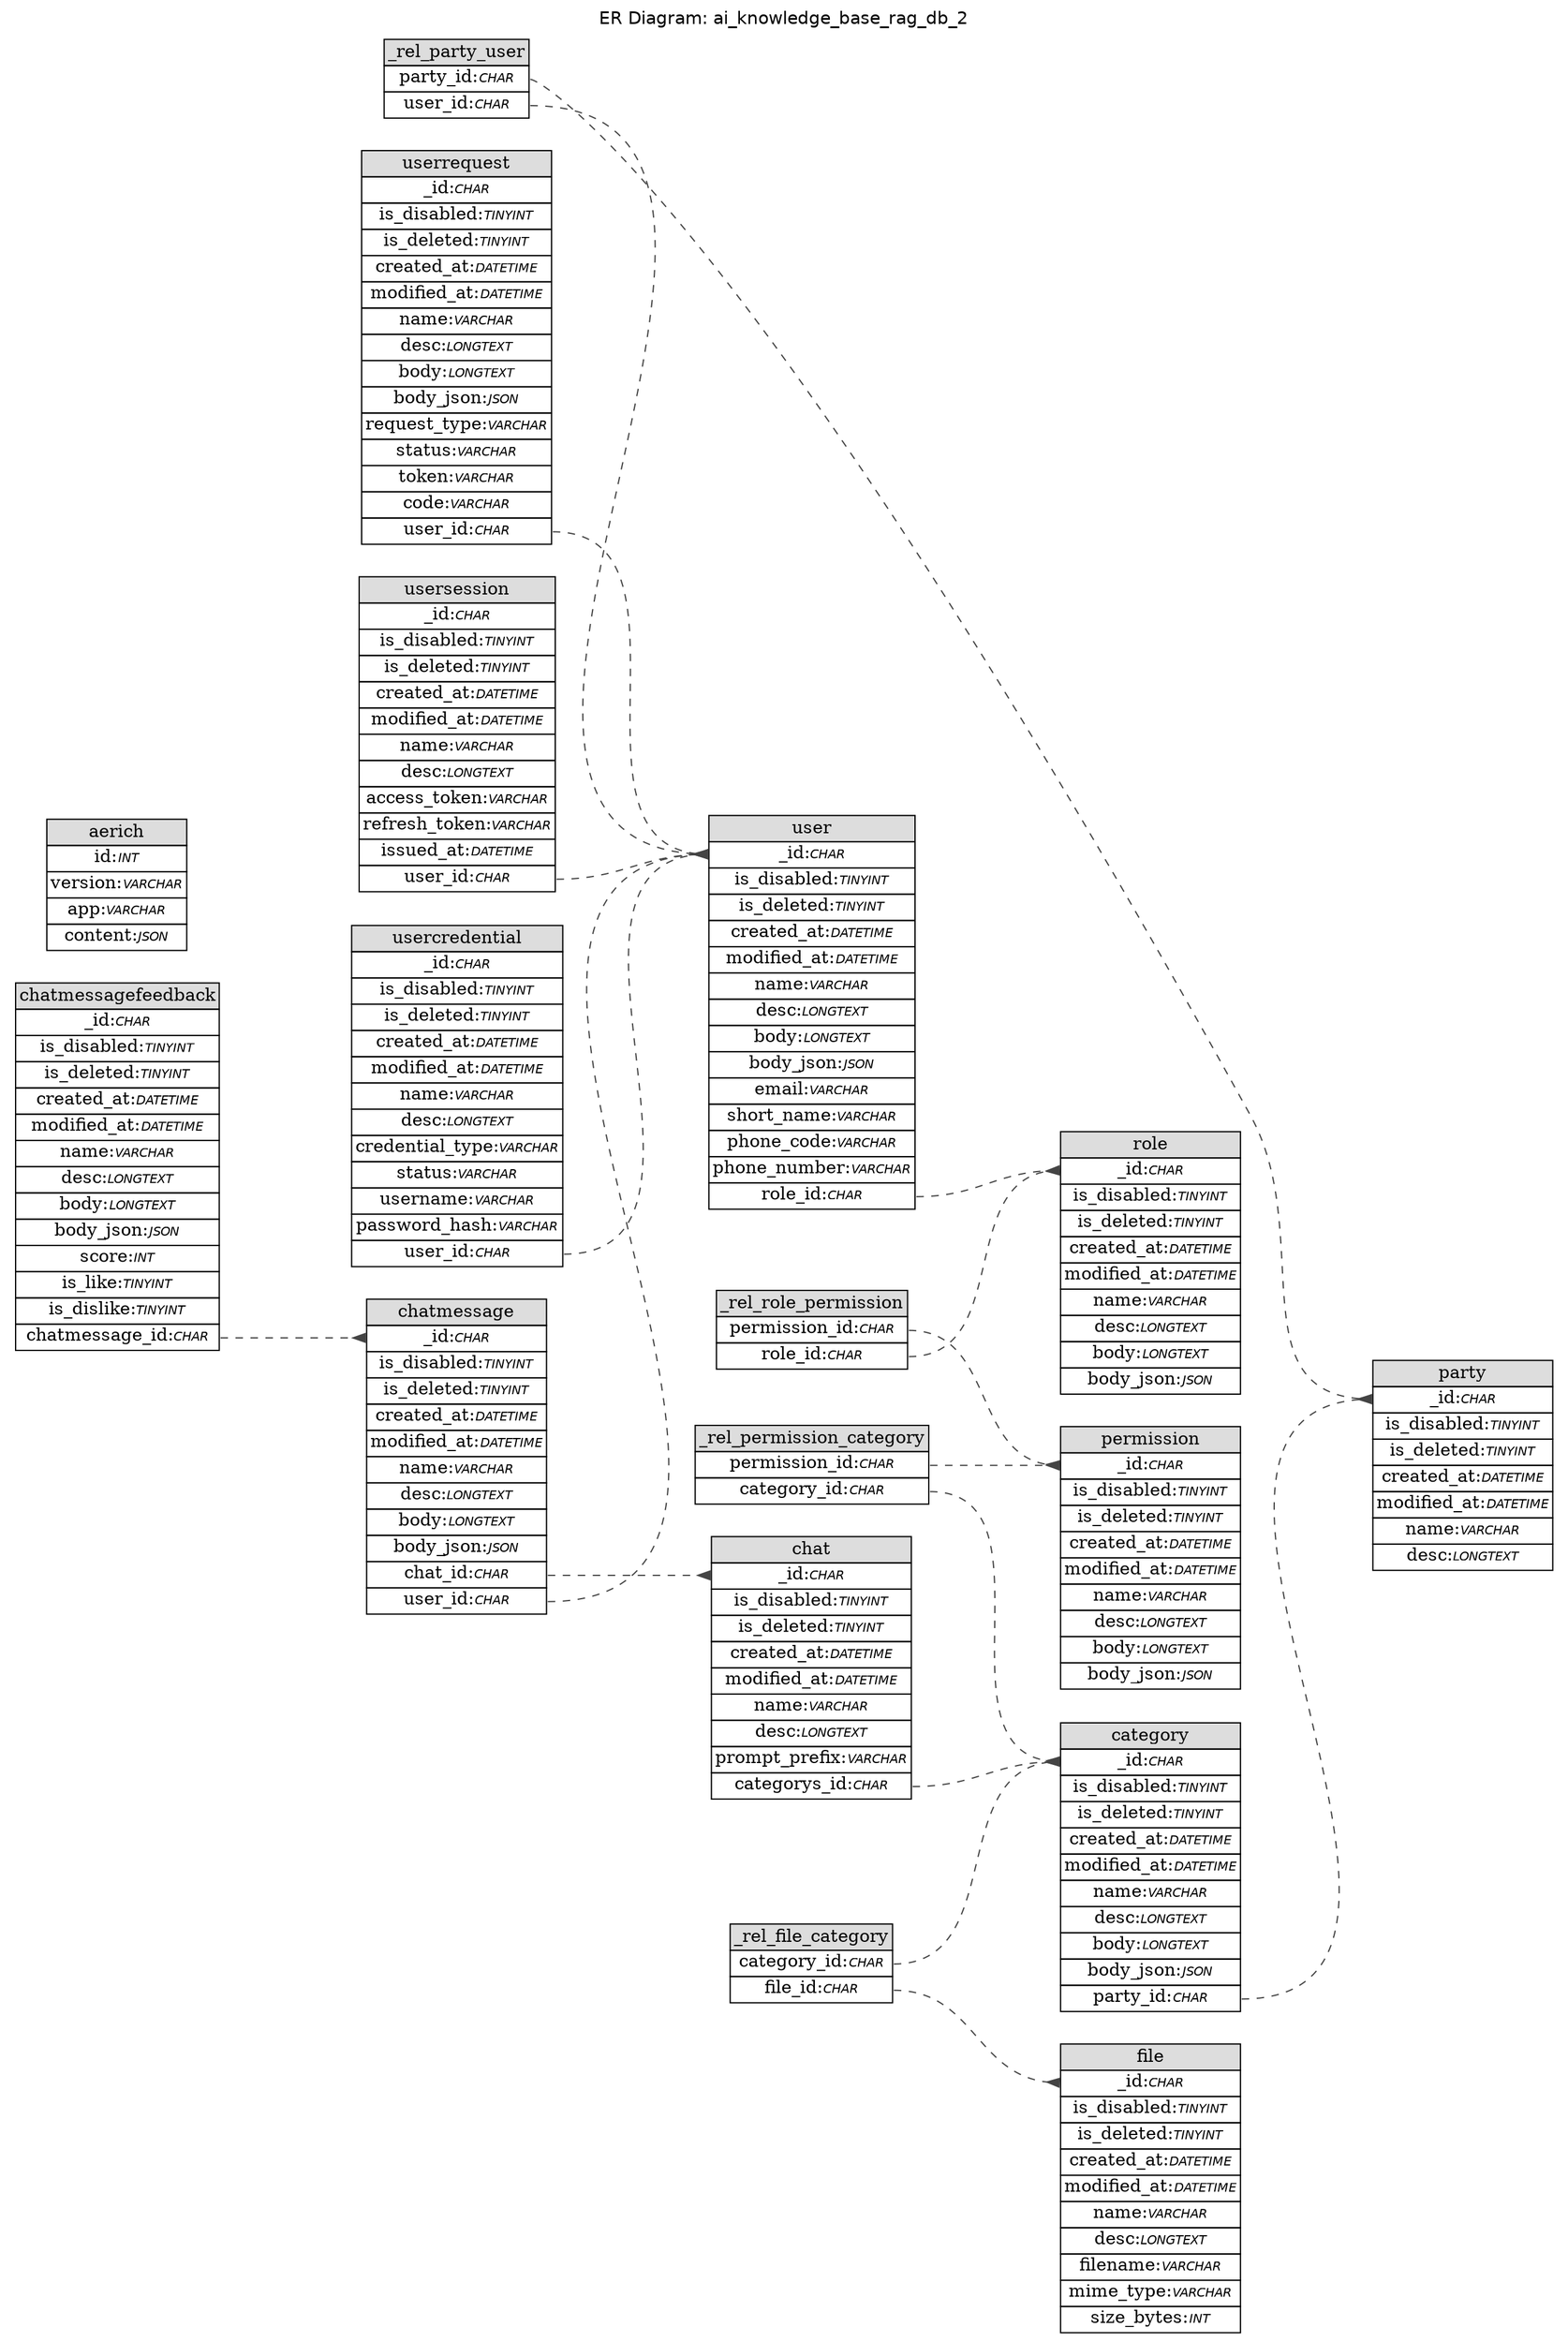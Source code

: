 // ************************************************************
// Generated by: Sequel Ace
// Version 20062
//
// https://sequel-ace.com/
// https://github.com/Sequel-Ace/Sequel-Ace
//
// Host: octopus-tech.com (MySQL 8.2.0)
// Database: ai_knowledge_base_rag_db_2
// Generation Time: 2024-04-25 09:41:25 +0000
// ************************************************************

digraph "Database Structure" {
	label = "ER Diagram: ai_knowledge_base_rag_db_2";
	labelloc = t;
	compound = true;
	node [ shape = record ];
	fontname = "Helvetica";
	ranksep = 1.25;
	rankdir = LR;
	subgraph "table__rel_file_category" {
		node [ shape = "plaintext" ];
		"_rel_file_category" [ label=<
			<TABLE BORDER="0" CELLSPACING="0" CELLBORDER="1">
			<TR><TD COLSPAN="3" BGCOLOR="#DDDDDD">_rel_file_category</TD></TR>
			<TR><TD COLSPAN="3" PORT="category_id">category_id:<FONT FACE="Helvetica-Oblique" POINT-SIZE="10">CHAR</FONT></TD></TR>
			<TR><TD COLSPAN="3" PORT="file_id">file_id:<FONT FACE="Helvetica-Oblique" POINT-SIZE="10">CHAR</FONT></TD></TR>
			</TABLE>>
		];
	}
	subgraph "table__rel_party_user" {
		node [ shape = "plaintext" ];
		"_rel_party_user" [ label=<
			<TABLE BORDER="0" CELLSPACING="0" CELLBORDER="1">
			<TR><TD COLSPAN="3" BGCOLOR="#DDDDDD">_rel_party_user</TD></TR>
			<TR><TD COLSPAN="3" PORT="party_id">party_id:<FONT FACE="Helvetica-Oblique" POINT-SIZE="10">CHAR</FONT></TD></TR>
			<TR><TD COLSPAN="3" PORT="user_id">user_id:<FONT FACE="Helvetica-Oblique" POINT-SIZE="10">CHAR</FONT></TD></TR>
			</TABLE>>
		];
	}
	subgraph "table__rel_permission_category" {
		node [ shape = "plaintext" ];
		"_rel_permission_category" [ label=<
			<TABLE BORDER="0" CELLSPACING="0" CELLBORDER="1">
			<TR><TD COLSPAN="3" BGCOLOR="#DDDDDD">_rel_permission_category</TD></TR>
			<TR><TD COLSPAN="3" PORT="permission_id">permission_id:<FONT FACE="Helvetica-Oblique" POINT-SIZE="10">CHAR</FONT></TD></TR>
			<TR><TD COLSPAN="3" PORT="category_id">category_id:<FONT FACE="Helvetica-Oblique" POINT-SIZE="10">CHAR</FONT></TD></TR>
			</TABLE>>
		];
	}
	subgraph "table__rel_role_permission" {
		node [ shape = "plaintext" ];
		"_rel_role_permission" [ label=<
			<TABLE BORDER="0" CELLSPACING="0" CELLBORDER="1">
			<TR><TD COLSPAN="3" BGCOLOR="#DDDDDD">_rel_role_permission</TD></TR>
			<TR><TD COLSPAN="3" PORT="permission_id">permission_id:<FONT FACE="Helvetica-Oblique" POINT-SIZE="10">CHAR</FONT></TD></TR>
			<TR><TD COLSPAN="3" PORT="role_id">role_id:<FONT FACE="Helvetica-Oblique" POINT-SIZE="10">CHAR</FONT></TD></TR>
			</TABLE>>
		];
	}
	subgraph "table_aerich" {
		node [ shape = "plaintext" ];
		"aerich" [ label=<
			<TABLE BORDER="0" CELLSPACING="0" CELLBORDER="1">
			<TR><TD COLSPAN="3" BGCOLOR="#DDDDDD">aerich</TD></TR>
			<TR><TD COLSPAN="3" PORT="id">id:<FONT FACE="Helvetica-Oblique" POINT-SIZE="10">INT</FONT></TD></TR>
			<TR><TD COLSPAN="3" PORT="version">version:<FONT FACE="Helvetica-Oblique" POINT-SIZE="10">VARCHAR</FONT></TD></TR>
			<TR><TD COLSPAN="3" PORT="app">app:<FONT FACE="Helvetica-Oblique" POINT-SIZE="10">VARCHAR</FONT></TD></TR>
			<TR><TD COLSPAN="3" PORT="content">content:<FONT FACE="Helvetica-Oblique" POINT-SIZE="10">JSON</FONT></TD></TR>
			</TABLE>>
		];
	}
	subgraph "table_category" {
		node [ shape = "plaintext" ];
		"category" [ label=<
			<TABLE BORDER="0" CELLSPACING="0" CELLBORDER="1">
			<TR><TD COLSPAN="3" BGCOLOR="#DDDDDD">category</TD></TR>
			<TR><TD COLSPAN="3" PORT="_id">_id:<FONT FACE="Helvetica-Oblique" POINT-SIZE="10">CHAR</FONT></TD></TR>
			<TR><TD COLSPAN="3" PORT="is_disabled">is_disabled:<FONT FACE="Helvetica-Oblique" POINT-SIZE="10">TINYINT</FONT></TD></TR>
			<TR><TD COLSPAN="3" PORT="is_deleted">is_deleted:<FONT FACE="Helvetica-Oblique" POINT-SIZE="10">TINYINT</FONT></TD></TR>
			<TR><TD COLSPAN="3" PORT="created_at">created_at:<FONT FACE="Helvetica-Oblique" POINT-SIZE="10">DATETIME</FONT></TD></TR>
			<TR><TD COLSPAN="3" PORT="modified_at">modified_at:<FONT FACE="Helvetica-Oblique" POINT-SIZE="10">DATETIME</FONT></TD></TR>
			<TR><TD COLSPAN="3" PORT="name">name:<FONT FACE="Helvetica-Oblique" POINT-SIZE="10">VARCHAR</FONT></TD></TR>
			<TR><TD COLSPAN="3" PORT="desc">desc:<FONT FACE="Helvetica-Oblique" POINT-SIZE="10">LONGTEXT</FONT></TD></TR>
			<TR><TD COLSPAN="3" PORT="body">body:<FONT FACE="Helvetica-Oblique" POINT-SIZE="10">LONGTEXT</FONT></TD></TR>
			<TR><TD COLSPAN="3" PORT="body_json">body_json:<FONT FACE="Helvetica-Oblique" POINT-SIZE="10">JSON</FONT></TD></TR>
			<TR><TD COLSPAN="3" PORT="party_id">party_id:<FONT FACE="Helvetica-Oblique" POINT-SIZE="10">CHAR</FONT></TD></TR>
			</TABLE>>
		];
	}
	subgraph "table_chat" {
		node [ shape = "plaintext" ];
		"chat" [ label=<
			<TABLE BORDER="0" CELLSPACING="0" CELLBORDER="1">
			<TR><TD COLSPAN="3" BGCOLOR="#DDDDDD">chat</TD></TR>
			<TR><TD COLSPAN="3" PORT="_id">_id:<FONT FACE="Helvetica-Oblique" POINT-SIZE="10">CHAR</FONT></TD></TR>
			<TR><TD COLSPAN="3" PORT="is_disabled">is_disabled:<FONT FACE="Helvetica-Oblique" POINT-SIZE="10">TINYINT</FONT></TD></TR>
			<TR><TD COLSPAN="3" PORT="is_deleted">is_deleted:<FONT FACE="Helvetica-Oblique" POINT-SIZE="10">TINYINT</FONT></TD></TR>
			<TR><TD COLSPAN="3" PORT="created_at">created_at:<FONT FACE="Helvetica-Oblique" POINT-SIZE="10">DATETIME</FONT></TD></TR>
			<TR><TD COLSPAN="3" PORT="modified_at">modified_at:<FONT FACE="Helvetica-Oblique" POINT-SIZE="10">DATETIME</FONT></TD></TR>
			<TR><TD COLSPAN="3" PORT="name">name:<FONT FACE="Helvetica-Oblique" POINT-SIZE="10">VARCHAR</FONT></TD></TR>
			<TR><TD COLSPAN="3" PORT="desc">desc:<FONT FACE="Helvetica-Oblique" POINT-SIZE="10">LONGTEXT</FONT></TD></TR>
			<TR><TD COLSPAN="3" PORT="prompt_prefix">prompt_prefix:<FONT FACE="Helvetica-Oblique" POINT-SIZE="10">VARCHAR</FONT></TD></TR>
			<TR><TD COLSPAN="3" PORT="categorys_id">categorys_id:<FONT FACE="Helvetica-Oblique" POINT-SIZE="10">CHAR</FONT></TD></TR>
			</TABLE>>
		];
	}
	subgraph "table_chatmessage" {
		node [ shape = "plaintext" ];
		"chatmessage" [ label=<
			<TABLE BORDER="0" CELLSPACING="0" CELLBORDER="1">
			<TR><TD COLSPAN="3" BGCOLOR="#DDDDDD">chatmessage</TD></TR>
			<TR><TD COLSPAN="3" PORT="_id">_id:<FONT FACE="Helvetica-Oblique" POINT-SIZE="10">CHAR</FONT></TD></TR>
			<TR><TD COLSPAN="3" PORT="is_disabled">is_disabled:<FONT FACE="Helvetica-Oblique" POINT-SIZE="10">TINYINT</FONT></TD></TR>
			<TR><TD COLSPAN="3" PORT="is_deleted">is_deleted:<FONT FACE="Helvetica-Oblique" POINT-SIZE="10">TINYINT</FONT></TD></TR>
			<TR><TD COLSPAN="3" PORT="created_at">created_at:<FONT FACE="Helvetica-Oblique" POINT-SIZE="10">DATETIME</FONT></TD></TR>
			<TR><TD COLSPAN="3" PORT="modified_at">modified_at:<FONT FACE="Helvetica-Oblique" POINT-SIZE="10">DATETIME</FONT></TD></TR>
			<TR><TD COLSPAN="3" PORT="name">name:<FONT FACE="Helvetica-Oblique" POINT-SIZE="10">VARCHAR</FONT></TD></TR>
			<TR><TD COLSPAN="3" PORT="desc">desc:<FONT FACE="Helvetica-Oblique" POINT-SIZE="10">LONGTEXT</FONT></TD></TR>
			<TR><TD COLSPAN="3" PORT="body">body:<FONT FACE="Helvetica-Oblique" POINT-SIZE="10">LONGTEXT</FONT></TD></TR>
			<TR><TD COLSPAN="3" PORT="body_json">body_json:<FONT FACE="Helvetica-Oblique" POINT-SIZE="10">JSON</FONT></TD></TR>
			<TR><TD COLSPAN="3" PORT="chat_id">chat_id:<FONT FACE="Helvetica-Oblique" POINT-SIZE="10">CHAR</FONT></TD></TR>
			<TR><TD COLSPAN="3" PORT="user_id">user_id:<FONT FACE="Helvetica-Oblique" POINT-SIZE="10">CHAR</FONT></TD></TR>
			</TABLE>>
		];
	}
	subgraph "table_chatmessagefeedback" {
		node [ shape = "plaintext" ];
		"chatmessagefeedback" [ label=<
			<TABLE BORDER="0" CELLSPACING="0" CELLBORDER="1">
			<TR><TD COLSPAN="3" BGCOLOR="#DDDDDD">chatmessagefeedback</TD></TR>
			<TR><TD COLSPAN="3" PORT="_id">_id:<FONT FACE="Helvetica-Oblique" POINT-SIZE="10">CHAR</FONT></TD></TR>
			<TR><TD COLSPAN="3" PORT="is_disabled">is_disabled:<FONT FACE="Helvetica-Oblique" POINT-SIZE="10">TINYINT</FONT></TD></TR>
			<TR><TD COLSPAN="3" PORT="is_deleted">is_deleted:<FONT FACE="Helvetica-Oblique" POINT-SIZE="10">TINYINT</FONT></TD></TR>
			<TR><TD COLSPAN="3" PORT="created_at">created_at:<FONT FACE="Helvetica-Oblique" POINT-SIZE="10">DATETIME</FONT></TD></TR>
			<TR><TD COLSPAN="3" PORT="modified_at">modified_at:<FONT FACE="Helvetica-Oblique" POINT-SIZE="10">DATETIME</FONT></TD></TR>
			<TR><TD COLSPAN="3" PORT="name">name:<FONT FACE="Helvetica-Oblique" POINT-SIZE="10">VARCHAR</FONT></TD></TR>
			<TR><TD COLSPAN="3" PORT="desc">desc:<FONT FACE="Helvetica-Oblique" POINT-SIZE="10">LONGTEXT</FONT></TD></TR>
			<TR><TD COLSPAN="3" PORT="body">body:<FONT FACE="Helvetica-Oblique" POINT-SIZE="10">LONGTEXT</FONT></TD></TR>
			<TR><TD COLSPAN="3" PORT="body_json">body_json:<FONT FACE="Helvetica-Oblique" POINT-SIZE="10">JSON</FONT></TD></TR>
			<TR><TD COLSPAN="3" PORT="score">score:<FONT FACE="Helvetica-Oblique" POINT-SIZE="10">INT</FONT></TD></TR>
			<TR><TD COLSPAN="3" PORT="is_like">is_like:<FONT FACE="Helvetica-Oblique" POINT-SIZE="10">TINYINT</FONT></TD></TR>
			<TR><TD COLSPAN="3" PORT="is_dislike">is_dislike:<FONT FACE="Helvetica-Oblique" POINT-SIZE="10">TINYINT</FONT></TD></TR>
			<TR><TD COLSPAN="3" PORT="chatmessage_id">chatmessage_id:<FONT FACE="Helvetica-Oblique" POINT-SIZE="10">CHAR</FONT></TD></TR>
			</TABLE>>
		];
	}
	subgraph "table_file" {
		node [ shape = "plaintext" ];
		"file" [ label=<
			<TABLE BORDER="0" CELLSPACING="0" CELLBORDER="1">
			<TR><TD COLSPAN="3" BGCOLOR="#DDDDDD">file</TD></TR>
			<TR><TD COLSPAN="3" PORT="_id">_id:<FONT FACE="Helvetica-Oblique" POINT-SIZE="10">CHAR</FONT></TD></TR>
			<TR><TD COLSPAN="3" PORT="is_disabled">is_disabled:<FONT FACE="Helvetica-Oblique" POINT-SIZE="10">TINYINT</FONT></TD></TR>
			<TR><TD COLSPAN="3" PORT="is_deleted">is_deleted:<FONT FACE="Helvetica-Oblique" POINT-SIZE="10">TINYINT</FONT></TD></TR>
			<TR><TD COLSPAN="3" PORT="created_at">created_at:<FONT FACE="Helvetica-Oblique" POINT-SIZE="10">DATETIME</FONT></TD></TR>
			<TR><TD COLSPAN="3" PORT="modified_at">modified_at:<FONT FACE="Helvetica-Oblique" POINT-SIZE="10">DATETIME</FONT></TD></TR>
			<TR><TD COLSPAN="3" PORT="name">name:<FONT FACE="Helvetica-Oblique" POINT-SIZE="10">VARCHAR</FONT></TD></TR>
			<TR><TD COLSPAN="3" PORT="desc">desc:<FONT FACE="Helvetica-Oblique" POINT-SIZE="10">LONGTEXT</FONT></TD></TR>
			<TR><TD COLSPAN="3" PORT="filename">filename:<FONT FACE="Helvetica-Oblique" POINT-SIZE="10">VARCHAR</FONT></TD></TR>
			<TR><TD COLSPAN="3" PORT="mime_type">mime_type:<FONT FACE="Helvetica-Oblique" POINT-SIZE="10">VARCHAR</FONT></TD></TR>
			<TR><TD COLSPAN="3" PORT="size_bytes">size_bytes:<FONT FACE="Helvetica-Oblique" POINT-SIZE="10">INT</FONT></TD></TR>
			</TABLE>>
		];
	}
	subgraph "table_party" {
		node [ shape = "plaintext" ];
		"party" [ label=<
			<TABLE BORDER="0" CELLSPACING="0" CELLBORDER="1">
			<TR><TD COLSPAN="3" BGCOLOR="#DDDDDD">party</TD></TR>
			<TR><TD COLSPAN="3" PORT="_id">_id:<FONT FACE="Helvetica-Oblique" POINT-SIZE="10">CHAR</FONT></TD></TR>
			<TR><TD COLSPAN="3" PORT="is_disabled">is_disabled:<FONT FACE="Helvetica-Oblique" POINT-SIZE="10">TINYINT</FONT></TD></TR>
			<TR><TD COLSPAN="3" PORT="is_deleted">is_deleted:<FONT FACE="Helvetica-Oblique" POINT-SIZE="10">TINYINT</FONT></TD></TR>
			<TR><TD COLSPAN="3" PORT="created_at">created_at:<FONT FACE="Helvetica-Oblique" POINT-SIZE="10">DATETIME</FONT></TD></TR>
			<TR><TD COLSPAN="3" PORT="modified_at">modified_at:<FONT FACE="Helvetica-Oblique" POINT-SIZE="10">DATETIME</FONT></TD></TR>
			<TR><TD COLSPAN="3" PORT="name">name:<FONT FACE="Helvetica-Oblique" POINT-SIZE="10">VARCHAR</FONT></TD></TR>
			<TR><TD COLSPAN="3" PORT="desc">desc:<FONT FACE="Helvetica-Oblique" POINT-SIZE="10">LONGTEXT</FONT></TD></TR>
			</TABLE>>
		];
	}
	subgraph "table_permission" {
		node [ shape = "plaintext" ];
		"permission" [ label=<
			<TABLE BORDER="0" CELLSPACING="0" CELLBORDER="1">
			<TR><TD COLSPAN="3" BGCOLOR="#DDDDDD">permission</TD></TR>
			<TR><TD COLSPAN="3" PORT="_id">_id:<FONT FACE="Helvetica-Oblique" POINT-SIZE="10">CHAR</FONT></TD></TR>
			<TR><TD COLSPAN="3" PORT="is_disabled">is_disabled:<FONT FACE="Helvetica-Oblique" POINT-SIZE="10">TINYINT</FONT></TD></TR>
			<TR><TD COLSPAN="3" PORT="is_deleted">is_deleted:<FONT FACE="Helvetica-Oblique" POINT-SIZE="10">TINYINT</FONT></TD></TR>
			<TR><TD COLSPAN="3" PORT="created_at">created_at:<FONT FACE="Helvetica-Oblique" POINT-SIZE="10">DATETIME</FONT></TD></TR>
			<TR><TD COLSPAN="3" PORT="modified_at">modified_at:<FONT FACE="Helvetica-Oblique" POINT-SIZE="10">DATETIME</FONT></TD></TR>
			<TR><TD COLSPAN="3" PORT="name">name:<FONT FACE="Helvetica-Oblique" POINT-SIZE="10">VARCHAR</FONT></TD></TR>
			<TR><TD COLSPAN="3" PORT="desc">desc:<FONT FACE="Helvetica-Oblique" POINT-SIZE="10">LONGTEXT</FONT></TD></TR>
			<TR><TD COLSPAN="3" PORT="body">body:<FONT FACE="Helvetica-Oblique" POINT-SIZE="10">LONGTEXT</FONT></TD></TR>
			<TR><TD COLSPAN="3" PORT="body_json">body_json:<FONT FACE="Helvetica-Oblique" POINT-SIZE="10">JSON</FONT></TD></TR>
			</TABLE>>
		];
	}
	subgraph "table_role" {
		node [ shape = "plaintext" ];
		"role" [ label=<
			<TABLE BORDER="0" CELLSPACING="0" CELLBORDER="1">
			<TR><TD COLSPAN="3" BGCOLOR="#DDDDDD">role</TD></TR>
			<TR><TD COLSPAN="3" PORT="_id">_id:<FONT FACE="Helvetica-Oblique" POINT-SIZE="10">CHAR</FONT></TD></TR>
			<TR><TD COLSPAN="3" PORT="is_disabled">is_disabled:<FONT FACE="Helvetica-Oblique" POINT-SIZE="10">TINYINT</FONT></TD></TR>
			<TR><TD COLSPAN="3" PORT="is_deleted">is_deleted:<FONT FACE="Helvetica-Oblique" POINT-SIZE="10">TINYINT</FONT></TD></TR>
			<TR><TD COLSPAN="3" PORT="created_at">created_at:<FONT FACE="Helvetica-Oblique" POINT-SIZE="10">DATETIME</FONT></TD></TR>
			<TR><TD COLSPAN="3" PORT="modified_at">modified_at:<FONT FACE="Helvetica-Oblique" POINT-SIZE="10">DATETIME</FONT></TD></TR>
			<TR><TD COLSPAN="3" PORT="name">name:<FONT FACE="Helvetica-Oblique" POINT-SIZE="10">VARCHAR</FONT></TD></TR>
			<TR><TD COLSPAN="3" PORT="desc">desc:<FONT FACE="Helvetica-Oblique" POINT-SIZE="10">LONGTEXT</FONT></TD></TR>
			<TR><TD COLSPAN="3" PORT="body">body:<FONT FACE="Helvetica-Oblique" POINT-SIZE="10">LONGTEXT</FONT></TD></TR>
			<TR><TD COLSPAN="3" PORT="body_json">body_json:<FONT FACE="Helvetica-Oblique" POINT-SIZE="10">JSON</FONT></TD></TR>
			</TABLE>>
		];
	}
	subgraph "table_user" {
		node [ shape = "plaintext" ];
		"user" [ label=<
			<TABLE BORDER="0" CELLSPACING="0" CELLBORDER="1">
			<TR><TD COLSPAN="3" BGCOLOR="#DDDDDD">user</TD></TR>
			<TR><TD COLSPAN="3" PORT="_id">_id:<FONT FACE="Helvetica-Oblique" POINT-SIZE="10">CHAR</FONT></TD></TR>
			<TR><TD COLSPAN="3" PORT="is_disabled">is_disabled:<FONT FACE="Helvetica-Oblique" POINT-SIZE="10">TINYINT</FONT></TD></TR>
			<TR><TD COLSPAN="3" PORT="is_deleted">is_deleted:<FONT FACE="Helvetica-Oblique" POINT-SIZE="10">TINYINT</FONT></TD></TR>
			<TR><TD COLSPAN="3" PORT="created_at">created_at:<FONT FACE="Helvetica-Oblique" POINT-SIZE="10">DATETIME</FONT></TD></TR>
			<TR><TD COLSPAN="3" PORT="modified_at">modified_at:<FONT FACE="Helvetica-Oblique" POINT-SIZE="10">DATETIME</FONT></TD></TR>
			<TR><TD COLSPAN="3" PORT="name">name:<FONT FACE="Helvetica-Oblique" POINT-SIZE="10">VARCHAR</FONT></TD></TR>
			<TR><TD COLSPAN="3" PORT="desc">desc:<FONT FACE="Helvetica-Oblique" POINT-SIZE="10">LONGTEXT</FONT></TD></TR>
			<TR><TD COLSPAN="3" PORT="body">body:<FONT FACE="Helvetica-Oblique" POINT-SIZE="10">LONGTEXT</FONT></TD></TR>
			<TR><TD COLSPAN="3" PORT="body_json">body_json:<FONT FACE="Helvetica-Oblique" POINT-SIZE="10">JSON</FONT></TD></TR>
			<TR><TD COLSPAN="3" PORT="email">email:<FONT FACE="Helvetica-Oblique" POINT-SIZE="10">VARCHAR</FONT></TD></TR>
			<TR><TD COLSPAN="3" PORT="short_name">short_name:<FONT FACE="Helvetica-Oblique" POINT-SIZE="10">VARCHAR</FONT></TD></TR>
			<TR><TD COLSPAN="3" PORT="phone_code">phone_code:<FONT FACE="Helvetica-Oblique" POINT-SIZE="10">VARCHAR</FONT></TD></TR>
			<TR><TD COLSPAN="3" PORT="phone_number">phone_number:<FONT FACE="Helvetica-Oblique" POINT-SIZE="10">VARCHAR</FONT></TD></TR>
			<TR><TD COLSPAN="3" PORT="role_id">role_id:<FONT FACE="Helvetica-Oblique" POINT-SIZE="10">CHAR</FONT></TD></TR>
			</TABLE>>
		];
	}
	subgraph "table_usercredential" {
		node [ shape = "plaintext" ];
		"usercredential" [ label=<
			<TABLE BORDER="0" CELLSPACING="0" CELLBORDER="1">
			<TR><TD COLSPAN="3" BGCOLOR="#DDDDDD">usercredential</TD></TR>
			<TR><TD COLSPAN="3" PORT="_id">_id:<FONT FACE="Helvetica-Oblique" POINT-SIZE="10">CHAR</FONT></TD></TR>
			<TR><TD COLSPAN="3" PORT="is_disabled">is_disabled:<FONT FACE="Helvetica-Oblique" POINT-SIZE="10">TINYINT</FONT></TD></TR>
			<TR><TD COLSPAN="3" PORT="is_deleted">is_deleted:<FONT FACE="Helvetica-Oblique" POINT-SIZE="10">TINYINT</FONT></TD></TR>
			<TR><TD COLSPAN="3" PORT="created_at">created_at:<FONT FACE="Helvetica-Oblique" POINT-SIZE="10">DATETIME</FONT></TD></TR>
			<TR><TD COLSPAN="3" PORT="modified_at">modified_at:<FONT FACE="Helvetica-Oblique" POINT-SIZE="10">DATETIME</FONT></TD></TR>
			<TR><TD COLSPAN="3" PORT="name">name:<FONT FACE="Helvetica-Oblique" POINT-SIZE="10">VARCHAR</FONT></TD></TR>
			<TR><TD COLSPAN="3" PORT="desc">desc:<FONT FACE="Helvetica-Oblique" POINT-SIZE="10">LONGTEXT</FONT></TD></TR>
			<TR><TD COLSPAN="3" PORT="credential_type">credential_type:<FONT FACE="Helvetica-Oblique" POINT-SIZE="10">VARCHAR</FONT></TD></TR>
			<TR><TD COLSPAN="3" PORT="status">status:<FONT FACE="Helvetica-Oblique" POINT-SIZE="10">VARCHAR</FONT></TD></TR>
			<TR><TD COLSPAN="3" PORT="username">username:<FONT FACE="Helvetica-Oblique" POINT-SIZE="10">VARCHAR</FONT></TD></TR>
			<TR><TD COLSPAN="3" PORT="password_hash">password_hash:<FONT FACE="Helvetica-Oblique" POINT-SIZE="10">VARCHAR</FONT></TD></TR>
			<TR><TD COLSPAN="3" PORT="user_id">user_id:<FONT FACE="Helvetica-Oblique" POINT-SIZE="10">CHAR</FONT></TD></TR>
			</TABLE>>
		];
	}
	subgraph "table_userrequest" {
		node [ shape = "plaintext" ];
		"userrequest" [ label=<
			<TABLE BORDER="0" CELLSPACING="0" CELLBORDER="1">
			<TR><TD COLSPAN="3" BGCOLOR="#DDDDDD">userrequest</TD></TR>
			<TR><TD COLSPAN="3" PORT="_id">_id:<FONT FACE="Helvetica-Oblique" POINT-SIZE="10">CHAR</FONT></TD></TR>
			<TR><TD COLSPAN="3" PORT="is_disabled">is_disabled:<FONT FACE="Helvetica-Oblique" POINT-SIZE="10">TINYINT</FONT></TD></TR>
			<TR><TD COLSPAN="3" PORT="is_deleted">is_deleted:<FONT FACE="Helvetica-Oblique" POINT-SIZE="10">TINYINT</FONT></TD></TR>
			<TR><TD COLSPAN="3" PORT="created_at">created_at:<FONT FACE="Helvetica-Oblique" POINT-SIZE="10">DATETIME</FONT></TD></TR>
			<TR><TD COLSPAN="3" PORT="modified_at">modified_at:<FONT FACE="Helvetica-Oblique" POINT-SIZE="10">DATETIME</FONT></TD></TR>
			<TR><TD COLSPAN="3" PORT="name">name:<FONT FACE="Helvetica-Oblique" POINT-SIZE="10">VARCHAR</FONT></TD></TR>
			<TR><TD COLSPAN="3" PORT="desc">desc:<FONT FACE="Helvetica-Oblique" POINT-SIZE="10">LONGTEXT</FONT></TD></TR>
			<TR><TD COLSPAN="3" PORT="body">body:<FONT FACE="Helvetica-Oblique" POINT-SIZE="10">LONGTEXT</FONT></TD></TR>
			<TR><TD COLSPAN="3" PORT="body_json">body_json:<FONT FACE="Helvetica-Oblique" POINT-SIZE="10">JSON</FONT></TD></TR>
			<TR><TD COLSPAN="3" PORT="request_type">request_type:<FONT FACE="Helvetica-Oblique" POINT-SIZE="10">VARCHAR</FONT></TD></TR>
			<TR><TD COLSPAN="3" PORT="status">status:<FONT FACE="Helvetica-Oblique" POINT-SIZE="10">VARCHAR</FONT></TD></TR>
			<TR><TD COLSPAN="3" PORT="token">token:<FONT FACE="Helvetica-Oblique" POINT-SIZE="10">VARCHAR</FONT></TD></TR>
			<TR><TD COLSPAN="3" PORT="code">code:<FONT FACE="Helvetica-Oblique" POINT-SIZE="10">VARCHAR</FONT></TD></TR>
			<TR><TD COLSPAN="3" PORT="user_id">user_id:<FONT FACE="Helvetica-Oblique" POINT-SIZE="10">CHAR</FONT></TD></TR>
			</TABLE>>
		];
	}
	subgraph "table_usersession" {
		node [ shape = "plaintext" ];
		"usersession" [ label=<
			<TABLE BORDER="0" CELLSPACING="0" CELLBORDER="1">
			<TR><TD COLSPAN="3" BGCOLOR="#DDDDDD">usersession</TD></TR>
			<TR><TD COLSPAN="3" PORT="_id">_id:<FONT FACE="Helvetica-Oblique" POINT-SIZE="10">CHAR</FONT></TD></TR>
			<TR><TD COLSPAN="3" PORT="is_disabled">is_disabled:<FONT FACE="Helvetica-Oblique" POINT-SIZE="10">TINYINT</FONT></TD></TR>
			<TR><TD COLSPAN="3" PORT="is_deleted">is_deleted:<FONT FACE="Helvetica-Oblique" POINT-SIZE="10">TINYINT</FONT></TD></TR>
			<TR><TD COLSPAN="3" PORT="created_at">created_at:<FONT FACE="Helvetica-Oblique" POINT-SIZE="10">DATETIME</FONT></TD></TR>
			<TR><TD COLSPAN="3" PORT="modified_at">modified_at:<FONT FACE="Helvetica-Oblique" POINT-SIZE="10">DATETIME</FONT></TD></TR>
			<TR><TD COLSPAN="3" PORT="name">name:<FONT FACE="Helvetica-Oblique" POINT-SIZE="10">VARCHAR</FONT></TD></TR>
			<TR><TD COLSPAN="3" PORT="desc">desc:<FONT FACE="Helvetica-Oblique" POINT-SIZE="10">LONGTEXT</FONT></TD></TR>
			<TR><TD COLSPAN="3" PORT="access_token">access_token:<FONT FACE="Helvetica-Oblique" POINT-SIZE="10">VARCHAR</FONT></TD></TR>
			<TR><TD COLSPAN="3" PORT="refresh_token">refresh_token:<FONT FACE="Helvetica-Oblique" POINT-SIZE="10">VARCHAR</FONT></TD></TR>
			<TR><TD COLSPAN="3" PORT="issued_at">issued_at:<FONT FACE="Helvetica-Oblique" POINT-SIZE="10">DATETIME</FONT></TD></TR>
			<TR><TD COLSPAN="3" PORT="user_id">user_id:<FONT FACE="Helvetica-Oblique" POINT-SIZE="10">CHAR</FONT></TD></TR>
			</TABLE>>
		];
	}
edge [ arrowhead=inv, arrowtail=normal, style=dashed, color="#444444" ];
_rel_file_category:category_id -> category:_id ;
_rel_file_category:file_id -> file:_id ;
_rel_party_user:party_id -> party:_id ;
_rel_party_user:user_id -> user:_id ;
_rel_permission_category:permission_id -> permission:_id ;
_rel_permission_category:category_id -> category:_id ;
_rel_role_permission:permission_id -> permission:_id ;
_rel_role_permission:role_id -> role:_id ;
category:party_id -> party:_id ;
chat:categorys_id -> category:_id ;
chatmessage:chat_id -> chat:_id ;
chatmessage:user_id -> user:_id ;
chatmessagefeedback:chatmessage_id -> chatmessage:_id ;
user:role_id -> role:_id ;
usercredential:user_id -> user:_id ;
userrequest:user_id -> user:_id ;
usersession:user_id -> user:_id ;
}
